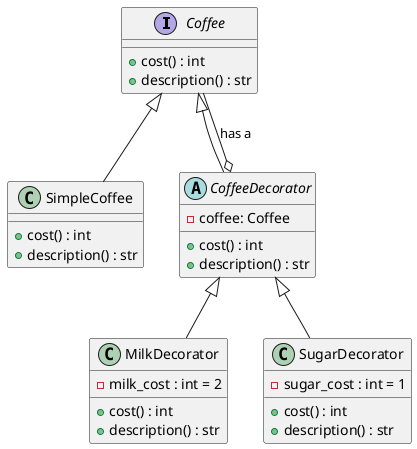 @startuml name
interface Coffee {
    + cost() : int
    + description() : str
}

class SimpleCoffee {
    + cost() : int
    + description() : str
}

abstract class CoffeeDecorator {
    - coffee: Coffee
    + cost() : int
    + description() : str
}

class MilkDecorator {
    - milk_cost : int = 2
    + cost() : int
    + description() : str
}

class SugarDecorator {
    - sugar_cost : int = 1
    + cost() : int
    + description() : str
}

Coffee <|-- SimpleCoffee
Coffee <|-- CoffeeDecorator
CoffeeDecorator <|-- MilkDecorator
CoffeeDecorator <|-- SugarDecorator
CoffeeDecorator o-- Coffee : "has a"
@enduml
